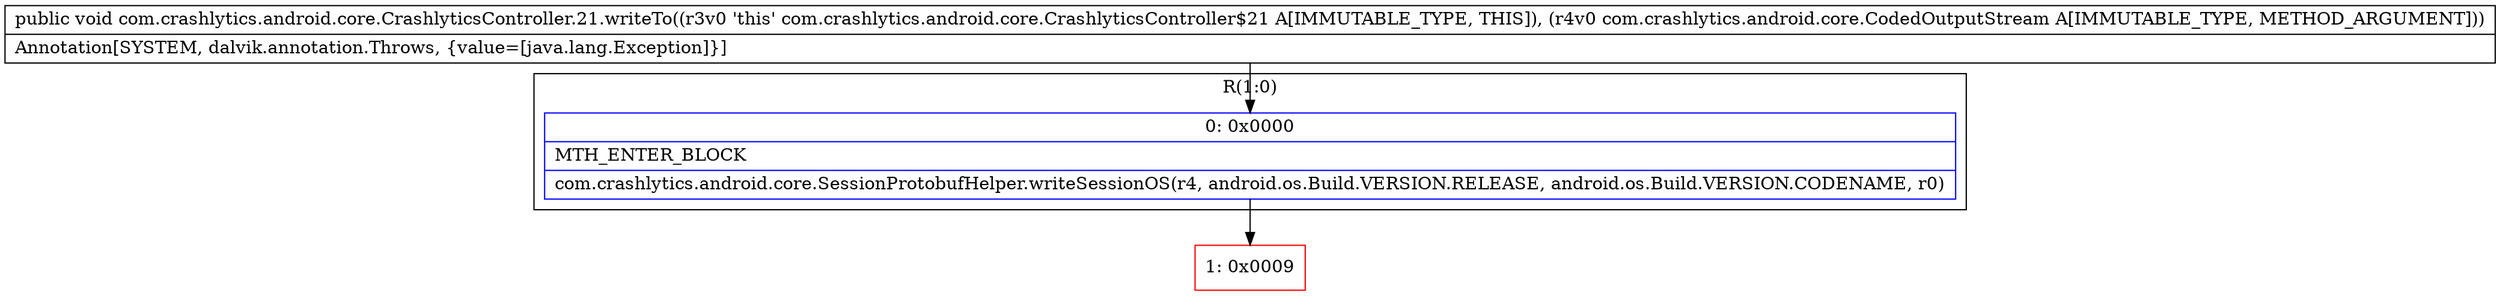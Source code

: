 digraph "CFG forcom.crashlytics.android.core.CrashlyticsController.21.writeTo(Lcom\/crashlytics\/android\/core\/CodedOutputStream;)V" {
subgraph cluster_Region_905498201 {
label = "R(1:0)";
node [shape=record,color=blue];
Node_0 [shape=record,label="{0\:\ 0x0000|MTH_ENTER_BLOCK\l|com.crashlytics.android.core.SessionProtobufHelper.writeSessionOS(r4, android.os.Build.VERSION.RELEASE, android.os.Build.VERSION.CODENAME, r0)\l}"];
}
Node_1 [shape=record,color=red,label="{1\:\ 0x0009}"];
MethodNode[shape=record,label="{public void com.crashlytics.android.core.CrashlyticsController.21.writeTo((r3v0 'this' com.crashlytics.android.core.CrashlyticsController$21 A[IMMUTABLE_TYPE, THIS]), (r4v0 com.crashlytics.android.core.CodedOutputStream A[IMMUTABLE_TYPE, METHOD_ARGUMENT]))  | Annotation[SYSTEM, dalvik.annotation.Throws, \{value=[java.lang.Exception]\}]\l}"];
MethodNode -> Node_0;
Node_0 -> Node_1;
}

